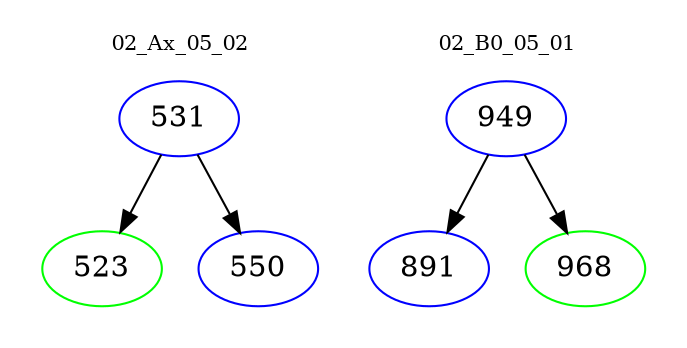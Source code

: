 digraph{
subgraph cluster_0 {
color = white
label = "02_Ax_05_02";
fontsize=10;
T0_531 [label="531", color="blue"]
T0_531 -> T0_523 [color="black"]
T0_523 [label="523", color="green"]
T0_531 -> T0_550 [color="black"]
T0_550 [label="550", color="blue"]
}
subgraph cluster_1 {
color = white
label = "02_B0_05_01";
fontsize=10;
T1_949 [label="949", color="blue"]
T1_949 -> T1_891 [color="black"]
T1_891 [label="891", color="blue"]
T1_949 -> T1_968 [color="black"]
T1_968 [label="968", color="green"]
}
}
